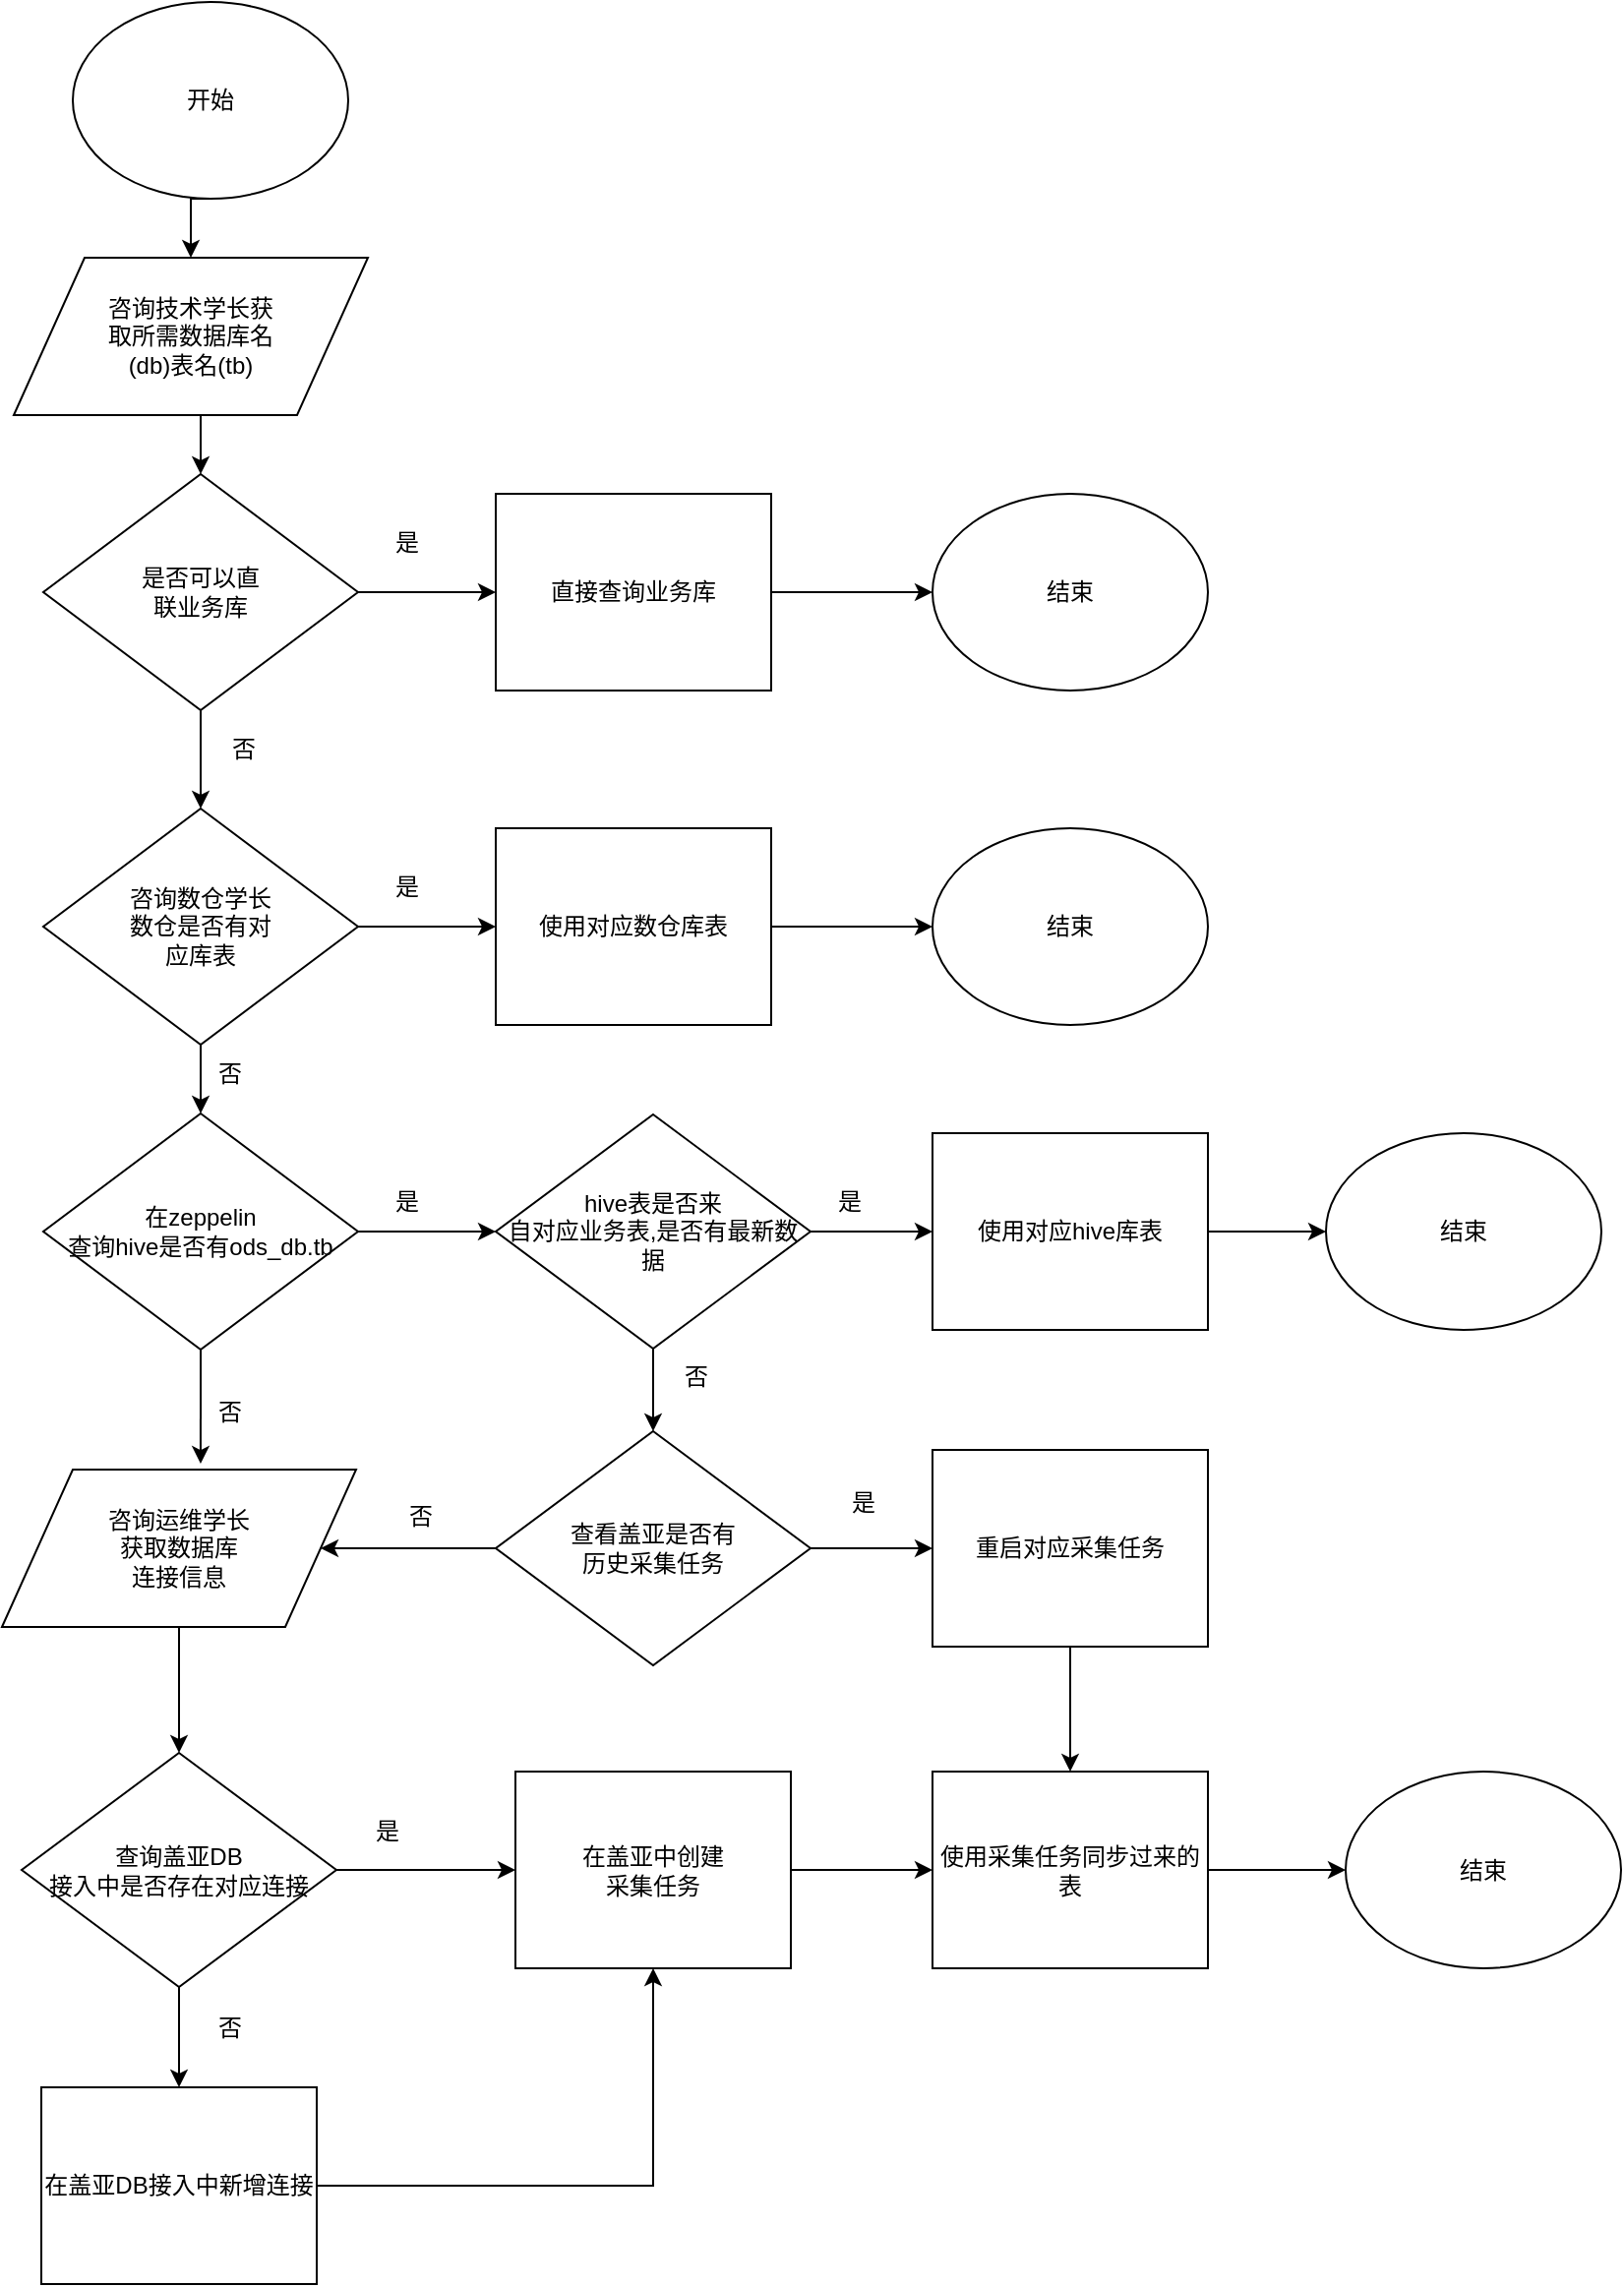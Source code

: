 <mxfile version="13.3.5" type="github">
  <diagram id="GlrmGB7Cg13xpDT-XPhr" name="第 1 页">
    <mxGraphModel dx="946" dy="662" grid="1" gridSize="10" guides="1" tooltips="1" connect="1" arrows="1" fold="1" page="1" pageScale="1" pageWidth="827" pageHeight="1169" math="0" shadow="0">
      <root>
        <mxCell id="0" />
        <mxCell id="1" parent="0" />
        <mxCell id="u_nAJyTLqQvdmRVoEmsV-29" style="edgeStyle=orthogonalEdgeStyle;rounded=0;orthogonalLoop=1;jettySize=auto;html=1;exitX=0.5;exitY=1;exitDx=0;exitDy=0;entryX=0.5;entryY=0;entryDx=0;entryDy=0;" edge="1" parent="1" source="u_nAJyTLqQvdmRVoEmsV-1" target="u_nAJyTLqQvdmRVoEmsV-26">
          <mxGeometry relative="1" as="geometry" />
        </mxCell>
        <mxCell id="u_nAJyTLqQvdmRVoEmsV-1" value="开始" style="ellipse;whiteSpace=wrap;html=1;" vertex="1" parent="1">
          <mxGeometry x="103" y="30" width="140" height="100" as="geometry" />
        </mxCell>
        <mxCell id="u_nAJyTLqQvdmRVoEmsV-16" style="edgeStyle=orthogonalEdgeStyle;rounded=0;orthogonalLoop=1;jettySize=auto;html=1;entryX=0;entryY=0.5;entryDx=0;entryDy=0;" edge="1" parent="1" source="u_nAJyTLqQvdmRVoEmsV-4" target="u_nAJyTLqQvdmRVoEmsV-15">
          <mxGeometry relative="1" as="geometry" />
        </mxCell>
        <mxCell id="u_nAJyTLqQvdmRVoEmsV-4" value="直接查询业务库" style="rounded=0;whiteSpace=wrap;html=1;" vertex="1" parent="1">
          <mxGeometry x="318" y="280" width="140" height="100" as="geometry" />
        </mxCell>
        <mxCell id="u_nAJyTLqQvdmRVoEmsV-7" style="edgeStyle=orthogonalEdgeStyle;rounded=0;orthogonalLoop=1;jettySize=auto;html=1;entryX=0;entryY=0.5;entryDx=0;entryDy=0;" edge="1" parent="1" source="u_nAJyTLqQvdmRVoEmsV-6" target="u_nAJyTLqQvdmRVoEmsV-4">
          <mxGeometry relative="1" as="geometry" />
        </mxCell>
        <mxCell id="u_nAJyTLqQvdmRVoEmsV-10" style="edgeStyle=orthogonalEdgeStyle;rounded=0;orthogonalLoop=1;jettySize=auto;html=1;" edge="1" parent="1" source="u_nAJyTLqQvdmRVoEmsV-6" target="u_nAJyTLqQvdmRVoEmsV-13">
          <mxGeometry relative="1" as="geometry" />
        </mxCell>
        <mxCell id="u_nAJyTLqQvdmRVoEmsV-6" value="是否可以直&lt;br&gt;联业务库" style="rhombus;whiteSpace=wrap;html=1;" vertex="1" parent="1">
          <mxGeometry x="88" y="270" width="160" height="120" as="geometry" />
        </mxCell>
        <mxCell id="u_nAJyTLqQvdmRVoEmsV-8" value="是" style="text;html=1;strokeColor=none;fillColor=none;align=center;verticalAlign=middle;whiteSpace=wrap;rounded=0;" vertex="1" parent="1">
          <mxGeometry x="253" y="295" width="40" height="20" as="geometry" />
        </mxCell>
        <mxCell id="u_nAJyTLqQvdmRVoEmsV-19" style="edgeStyle=orthogonalEdgeStyle;rounded=0;orthogonalLoop=1;jettySize=auto;html=1;entryX=0;entryY=0.5;entryDx=0;entryDy=0;" edge="1" parent="1" source="u_nAJyTLqQvdmRVoEmsV-9" target="u_nAJyTLqQvdmRVoEmsV-18">
          <mxGeometry relative="1" as="geometry" />
        </mxCell>
        <mxCell id="u_nAJyTLqQvdmRVoEmsV-9" value="使用对应数仓库表" style="rounded=0;whiteSpace=wrap;html=1;" vertex="1" parent="1">
          <mxGeometry x="318" y="450" width="140" height="100" as="geometry" />
        </mxCell>
        <mxCell id="u_nAJyTLqQvdmRVoEmsV-11" value="否" style="text;html=1;strokeColor=none;fillColor=none;align=center;verticalAlign=middle;whiteSpace=wrap;rounded=0;" vertex="1" parent="1">
          <mxGeometry x="170" y="400" width="40" height="20" as="geometry" />
        </mxCell>
        <mxCell id="u_nAJyTLqQvdmRVoEmsV-17" style="edgeStyle=orthogonalEdgeStyle;rounded=0;orthogonalLoop=1;jettySize=auto;html=1;entryX=0;entryY=0.5;entryDx=0;entryDy=0;" edge="1" parent="1" source="u_nAJyTLqQvdmRVoEmsV-13" target="u_nAJyTLqQvdmRVoEmsV-9">
          <mxGeometry relative="1" as="geometry" />
        </mxCell>
        <mxCell id="u_nAJyTLqQvdmRVoEmsV-22" style="edgeStyle=orthogonalEdgeStyle;rounded=0;orthogonalLoop=1;jettySize=auto;html=1;entryX=0.5;entryY=0;entryDx=0;entryDy=0;" edge="1" parent="1" source="u_nAJyTLqQvdmRVoEmsV-13" target="u_nAJyTLqQvdmRVoEmsV-21">
          <mxGeometry relative="1" as="geometry" />
        </mxCell>
        <mxCell id="u_nAJyTLqQvdmRVoEmsV-13" value="咨询数仓学长&lt;br&gt;数仓是否有对&lt;br&gt;应库表" style="rhombus;whiteSpace=wrap;html=1;" vertex="1" parent="1">
          <mxGeometry x="88" y="440" width="160" height="120" as="geometry" />
        </mxCell>
        <mxCell id="u_nAJyTLqQvdmRVoEmsV-15" value="结束" style="ellipse;whiteSpace=wrap;html=1;" vertex="1" parent="1">
          <mxGeometry x="540" y="280" width="140" height="100" as="geometry" />
        </mxCell>
        <mxCell id="u_nAJyTLqQvdmRVoEmsV-18" value="结束" style="ellipse;whiteSpace=wrap;html=1;" vertex="1" parent="1">
          <mxGeometry x="540" y="450" width="140" height="100" as="geometry" />
        </mxCell>
        <mxCell id="u_nAJyTLqQvdmRVoEmsV-20" value="是" style="text;html=1;strokeColor=none;fillColor=none;align=center;verticalAlign=middle;whiteSpace=wrap;rounded=0;" vertex="1" parent="1">
          <mxGeometry x="253" y="470" width="40" height="20" as="geometry" />
        </mxCell>
        <mxCell id="u_nAJyTLqQvdmRVoEmsV-35" style="edgeStyle=orthogonalEdgeStyle;rounded=0;orthogonalLoop=1;jettySize=auto;html=1;exitX=1;exitY=0.5;exitDx=0;exitDy=0;entryX=0;entryY=0.5;entryDx=0;entryDy=0;" edge="1" parent="1" source="u_nAJyTLqQvdmRVoEmsV-21" target="u_nAJyTLqQvdmRVoEmsV-33">
          <mxGeometry relative="1" as="geometry" />
        </mxCell>
        <mxCell id="u_nAJyTLqQvdmRVoEmsV-42" style="edgeStyle=orthogonalEdgeStyle;rounded=0;orthogonalLoop=1;jettySize=auto;html=1;exitX=0.5;exitY=1;exitDx=0;exitDy=0;entryX=0.561;entryY=-0.037;entryDx=0;entryDy=0;entryPerimeter=0;" edge="1" parent="1" source="u_nAJyTLqQvdmRVoEmsV-21" target="u_nAJyTLqQvdmRVoEmsV-41">
          <mxGeometry relative="1" as="geometry" />
        </mxCell>
        <mxCell id="u_nAJyTLqQvdmRVoEmsV-21" value="在zeppelin&lt;br&gt;查询hive是否有ods_db.tb" style="rhombus;whiteSpace=wrap;html=1;" vertex="1" parent="1">
          <mxGeometry x="88" y="595" width="160" height="120" as="geometry" />
        </mxCell>
        <mxCell id="u_nAJyTLqQvdmRVoEmsV-25" value="是" style="text;html=1;strokeColor=none;fillColor=none;align=center;verticalAlign=middle;whiteSpace=wrap;rounded=0;" vertex="1" parent="1">
          <mxGeometry x="253" y="630" width="40" height="20" as="geometry" />
        </mxCell>
        <mxCell id="u_nAJyTLqQvdmRVoEmsV-30" style="edgeStyle=orthogonalEdgeStyle;rounded=0;orthogonalLoop=1;jettySize=auto;html=1;exitX=0.5;exitY=1;exitDx=0;exitDy=0;entryX=0.5;entryY=0;entryDx=0;entryDy=0;" edge="1" parent="1" source="u_nAJyTLqQvdmRVoEmsV-26" target="u_nAJyTLqQvdmRVoEmsV-6">
          <mxGeometry relative="1" as="geometry" />
        </mxCell>
        <mxCell id="u_nAJyTLqQvdmRVoEmsV-26" value="&lt;span&gt;咨询技术学长获&lt;br&gt;取所需数据库名&lt;br&gt;(db)表名(tb)&lt;/span&gt;" style="shape=parallelogram;perimeter=parallelogramPerimeter;whiteSpace=wrap;html=1;" vertex="1" parent="1">
          <mxGeometry x="73" y="160" width="180" height="80" as="geometry" />
        </mxCell>
        <mxCell id="u_nAJyTLqQvdmRVoEmsV-31" value="否" style="text;html=1;strokeColor=none;fillColor=none;align=center;verticalAlign=middle;whiteSpace=wrap;rounded=0;" vertex="1" parent="1">
          <mxGeometry x="163" y="565" width="40" height="20" as="geometry" />
        </mxCell>
        <mxCell id="u_nAJyTLqQvdmRVoEmsV-39" style="edgeStyle=orthogonalEdgeStyle;rounded=0;orthogonalLoop=1;jettySize=auto;html=1;exitX=1;exitY=0.5;exitDx=0;exitDy=0;entryX=0;entryY=0.5;entryDx=0;entryDy=0;" edge="1" parent="1" source="u_nAJyTLqQvdmRVoEmsV-33" target="u_nAJyTLqQvdmRVoEmsV-36">
          <mxGeometry relative="1" as="geometry" />
        </mxCell>
        <mxCell id="u_nAJyTLqQvdmRVoEmsV-60" style="edgeStyle=orthogonalEdgeStyle;rounded=0;orthogonalLoop=1;jettySize=auto;html=1;exitX=0.5;exitY=1;exitDx=0;exitDy=0;entryX=0.5;entryY=0;entryDx=0;entryDy=0;" edge="1" parent="1" source="u_nAJyTLqQvdmRVoEmsV-33" target="u_nAJyTLqQvdmRVoEmsV-59">
          <mxGeometry relative="1" as="geometry" />
        </mxCell>
        <mxCell id="u_nAJyTLqQvdmRVoEmsV-33" value="hive表是否来&lt;br&gt;自对应业务表,是否有最新数据" style="rhombus;whiteSpace=wrap;html=1;" vertex="1" parent="1">
          <mxGeometry x="318" y="595.5" width="160" height="119" as="geometry" />
        </mxCell>
        <mxCell id="u_nAJyTLqQvdmRVoEmsV-38" style="edgeStyle=orthogonalEdgeStyle;rounded=0;orthogonalLoop=1;jettySize=auto;html=1;exitX=1;exitY=0.5;exitDx=0;exitDy=0;entryX=0;entryY=0.5;entryDx=0;entryDy=0;" edge="1" parent="1" source="u_nAJyTLqQvdmRVoEmsV-36" target="u_nAJyTLqQvdmRVoEmsV-37">
          <mxGeometry relative="1" as="geometry" />
        </mxCell>
        <mxCell id="u_nAJyTLqQvdmRVoEmsV-36" value="使用对应hive库表" style="rounded=0;whiteSpace=wrap;html=1;" vertex="1" parent="1">
          <mxGeometry x="540" y="605" width="140" height="100" as="geometry" />
        </mxCell>
        <mxCell id="u_nAJyTLqQvdmRVoEmsV-37" value="结束" style="ellipse;whiteSpace=wrap;html=1;" vertex="1" parent="1">
          <mxGeometry x="740" y="605" width="140" height="100" as="geometry" />
        </mxCell>
        <mxCell id="u_nAJyTLqQvdmRVoEmsV-46" style="edgeStyle=orthogonalEdgeStyle;rounded=0;orthogonalLoop=1;jettySize=auto;html=1;entryX=0.5;entryY=0;entryDx=0;entryDy=0;" edge="1" parent="1" source="u_nAJyTLqQvdmRVoEmsV-41" target="u_nAJyTLqQvdmRVoEmsV-45">
          <mxGeometry relative="1" as="geometry" />
        </mxCell>
        <mxCell id="u_nAJyTLqQvdmRVoEmsV-41" value="&lt;span&gt;咨询运维学长&lt;br&gt;获取数据库&lt;br&gt;连接信息&lt;/span&gt;" style="shape=parallelogram;perimeter=parallelogramPerimeter;whiteSpace=wrap;html=1;" vertex="1" parent="1">
          <mxGeometry x="67" y="776" width="180" height="80" as="geometry" />
        </mxCell>
        <mxCell id="u_nAJyTLqQvdmRVoEmsV-49" style="edgeStyle=orthogonalEdgeStyle;rounded=0;orthogonalLoop=1;jettySize=auto;html=1;exitX=1;exitY=0.5;exitDx=0;exitDy=0;entryX=0;entryY=0.5;entryDx=0;entryDy=0;" edge="1" parent="1" source="u_nAJyTLqQvdmRVoEmsV-45" target="u_nAJyTLqQvdmRVoEmsV-47">
          <mxGeometry relative="1" as="geometry" />
        </mxCell>
        <mxCell id="u_nAJyTLqQvdmRVoEmsV-55" style="edgeStyle=orthogonalEdgeStyle;rounded=0;orthogonalLoop=1;jettySize=auto;html=1;exitX=0.5;exitY=1;exitDx=0;exitDy=0;entryX=0.5;entryY=0;entryDx=0;entryDy=0;" edge="1" parent="1" source="u_nAJyTLqQvdmRVoEmsV-45" target="u_nAJyTLqQvdmRVoEmsV-54">
          <mxGeometry relative="1" as="geometry" />
        </mxCell>
        <mxCell id="u_nAJyTLqQvdmRVoEmsV-45" value="查询盖亚DB&lt;br&gt;接入中是否存在对应连接" style="rhombus;whiteSpace=wrap;html=1;" vertex="1" parent="1">
          <mxGeometry x="77" y="920" width="160" height="119" as="geometry" />
        </mxCell>
        <mxCell id="u_nAJyTLqQvdmRVoEmsV-50" style="edgeStyle=orthogonalEdgeStyle;rounded=0;orthogonalLoop=1;jettySize=auto;html=1;entryX=0;entryY=0.5;entryDx=0;entryDy=0;" edge="1" parent="1" source="u_nAJyTLqQvdmRVoEmsV-47" target="u_nAJyTLqQvdmRVoEmsV-48">
          <mxGeometry relative="1" as="geometry" />
        </mxCell>
        <mxCell id="u_nAJyTLqQvdmRVoEmsV-47" value="在盖亚中创建&lt;br&gt;采集任务" style="rounded=0;whiteSpace=wrap;html=1;" vertex="1" parent="1">
          <mxGeometry x="328" y="929.5" width="140" height="100" as="geometry" />
        </mxCell>
        <mxCell id="u_nAJyTLqQvdmRVoEmsV-52" style="edgeStyle=orthogonalEdgeStyle;rounded=0;orthogonalLoop=1;jettySize=auto;html=1;exitX=1;exitY=0.5;exitDx=0;exitDy=0;entryX=0;entryY=0.5;entryDx=0;entryDy=0;" edge="1" parent="1" source="u_nAJyTLqQvdmRVoEmsV-48" target="u_nAJyTLqQvdmRVoEmsV-51">
          <mxGeometry relative="1" as="geometry" />
        </mxCell>
        <mxCell id="u_nAJyTLqQvdmRVoEmsV-48" value="使用采集任务同步过来的表" style="rounded=0;whiteSpace=wrap;html=1;" vertex="1" parent="1">
          <mxGeometry x="540" y="929.5" width="140" height="100" as="geometry" />
        </mxCell>
        <mxCell id="u_nAJyTLqQvdmRVoEmsV-51" value="结束" style="ellipse;whiteSpace=wrap;html=1;" vertex="1" parent="1">
          <mxGeometry x="750" y="929.5" width="140" height="100" as="geometry" />
        </mxCell>
        <mxCell id="u_nAJyTLqQvdmRVoEmsV-53" value="是" style="text;html=1;strokeColor=none;fillColor=none;align=center;verticalAlign=middle;whiteSpace=wrap;rounded=0;" vertex="1" parent="1">
          <mxGeometry x="243" y="950" width="40" height="20" as="geometry" />
        </mxCell>
        <mxCell id="u_nAJyTLqQvdmRVoEmsV-57" style="edgeStyle=orthogonalEdgeStyle;rounded=0;orthogonalLoop=1;jettySize=auto;html=1;exitX=1;exitY=0.5;exitDx=0;exitDy=0;entryX=0.5;entryY=1;entryDx=0;entryDy=0;" edge="1" parent="1" source="u_nAJyTLqQvdmRVoEmsV-54" target="u_nAJyTLqQvdmRVoEmsV-47">
          <mxGeometry relative="1" as="geometry" />
        </mxCell>
        <mxCell id="u_nAJyTLqQvdmRVoEmsV-54" value="在盖亚DB接入中新增连接" style="rounded=0;whiteSpace=wrap;html=1;" vertex="1" parent="1">
          <mxGeometry x="87" y="1090" width="140" height="100" as="geometry" />
        </mxCell>
        <mxCell id="u_nAJyTLqQvdmRVoEmsV-56" value="否" style="text;html=1;strokeColor=none;fillColor=none;align=center;verticalAlign=middle;whiteSpace=wrap;rounded=0;" vertex="1" parent="1">
          <mxGeometry x="163" y="1050" width="40" height="20" as="geometry" />
        </mxCell>
        <mxCell id="u_nAJyTLqQvdmRVoEmsV-58" value="是" style="text;html=1;strokeColor=none;fillColor=none;align=center;verticalAlign=middle;whiteSpace=wrap;rounded=0;" vertex="1" parent="1">
          <mxGeometry x="478" y="630" width="40" height="20" as="geometry" />
        </mxCell>
        <mxCell id="u_nAJyTLqQvdmRVoEmsV-65" style="edgeStyle=orthogonalEdgeStyle;rounded=0;orthogonalLoop=1;jettySize=auto;html=1;exitX=1;exitY=0.5;exitDx=0;exitDy=0;entryX=0;entryY=0.5;entryDx=0;entryDy=0;" edge="1" parent="1" source="u_nAJyTLqQvdmRVoEmsV-59" target="u_nAJyTLqQvdmRVoEmsV-62">
          <mxGeometry relative="1" as="geometry" />
        </mxCell>
        <mxCell id="u_nAJyTLqQvdmRVoEmsV-71" style="edgeStyle=orthogonalEdgeStyle;rounded=0;orthogonalLoop=1;jettySize=auto;html=1;exitX=0;exitY=0.5;exitDx=0;exitDy=0;entryX=1;entryY=0.5;entryDx=0;entryDy=0;" edge="1" parent="1" source="u_nAJyTLqQvdmRVoEmsV-59" target="u_nAJyTLqQvdmRVoEmsV-41">
          <mxGeometry relative="1" as="geometry" />
        </mxCell>
        <mxCell id="u_nAJyTLqQvdmRVoEmsV-59" value="查看盖亚是否有&lt;br&gt;历史采集任务" style="rhombus;whiteSpace=wrap;html=1;" vertex="1" parent="1">
          <mxGeometry x="318" y="756.5" width="160" height="119" as="geometry" />
        </mxCell>
        <mxCell id="u_nAJyTLqQvdmRVoEmsV-61" value="否" style="text;html=1;strokeColor=none;fillColor=none;align=center;verticalAlign=middle;whiteSpace=wrap;rounded=0;" vertex="1" parent="1">
          <mxGeometry x="400" y="719" width="40" height="20" as="geometry" />
        </mxCell>
        <mxCell id="u_nAJyTLqQvdmRVoEmsV-66" style="edgeStyle=orthogonalEdgeStyle;rounded=0;orthogonalLoop=1;jettySize=auto;html=1;exitX=0.5;exitY=1;exitDx=0;exitDy=0;entryX=0.5;entryY=0;entryDx=0;entryDy=0;" edge="1" parent="1" source="u_nAJyTLqQvdmRVoEmsV-62" target="u_nAJyTLqQvdmRVoEmsV-48">
          <mxGeometry relative="1" as="geometry" />
        </mxCell>
        <mxCell id="u_nAJyTLqQvdmRVoEmsV-62" value="重启对应采集任务" style="rounded=0;whiteSpace=wrap;html=1;" vertex="1" parent="1">
          <mxGeometry x="540" y="766" width="140" height="100" as="geometry" />
        </mxCell>
        <mxCell id="u_nAJyTLqQvdmRVoEmsV-67" value="是" style="text;html=1;strokeColor=none;fillColor=none;align=center;verticalAlign=middle;whiteSpace=wrap;rounded=0;" vertex="1" parent="1">
          <mxGeometry x="485" y="783" width="40" height="20" as="geometry" />
        </mxCell>
        <mxCell id="u_nAJyTLqQvdmRVoEmsV-69" value="否" style="text;html=1;strokeColor=none;fillColor=none;align=center;verticalAlign=middle;whiteSpace=wrap;rounded=0;" vertex="1" parent="1">
          <mxGeometry x="260" y="790" width="40" height="20" as="geometry" />
        </mxCell>
        <mxCell id="u_nAJyTLqQvdmRVoEmsV-70" value="否" style="text;html=1;strokeColor=none;fillColor=none;align=center;verticalAlign=middle;whiteSpace=wrap;rounded=0;" vertex="1" parent="1">
          <mxGeometry x="163" y="736.5" width="40" height="20" as="geometry" />
        </mxCell>
      </root>
    </mxGraphModel>
  </diagram>
</mxfile>
